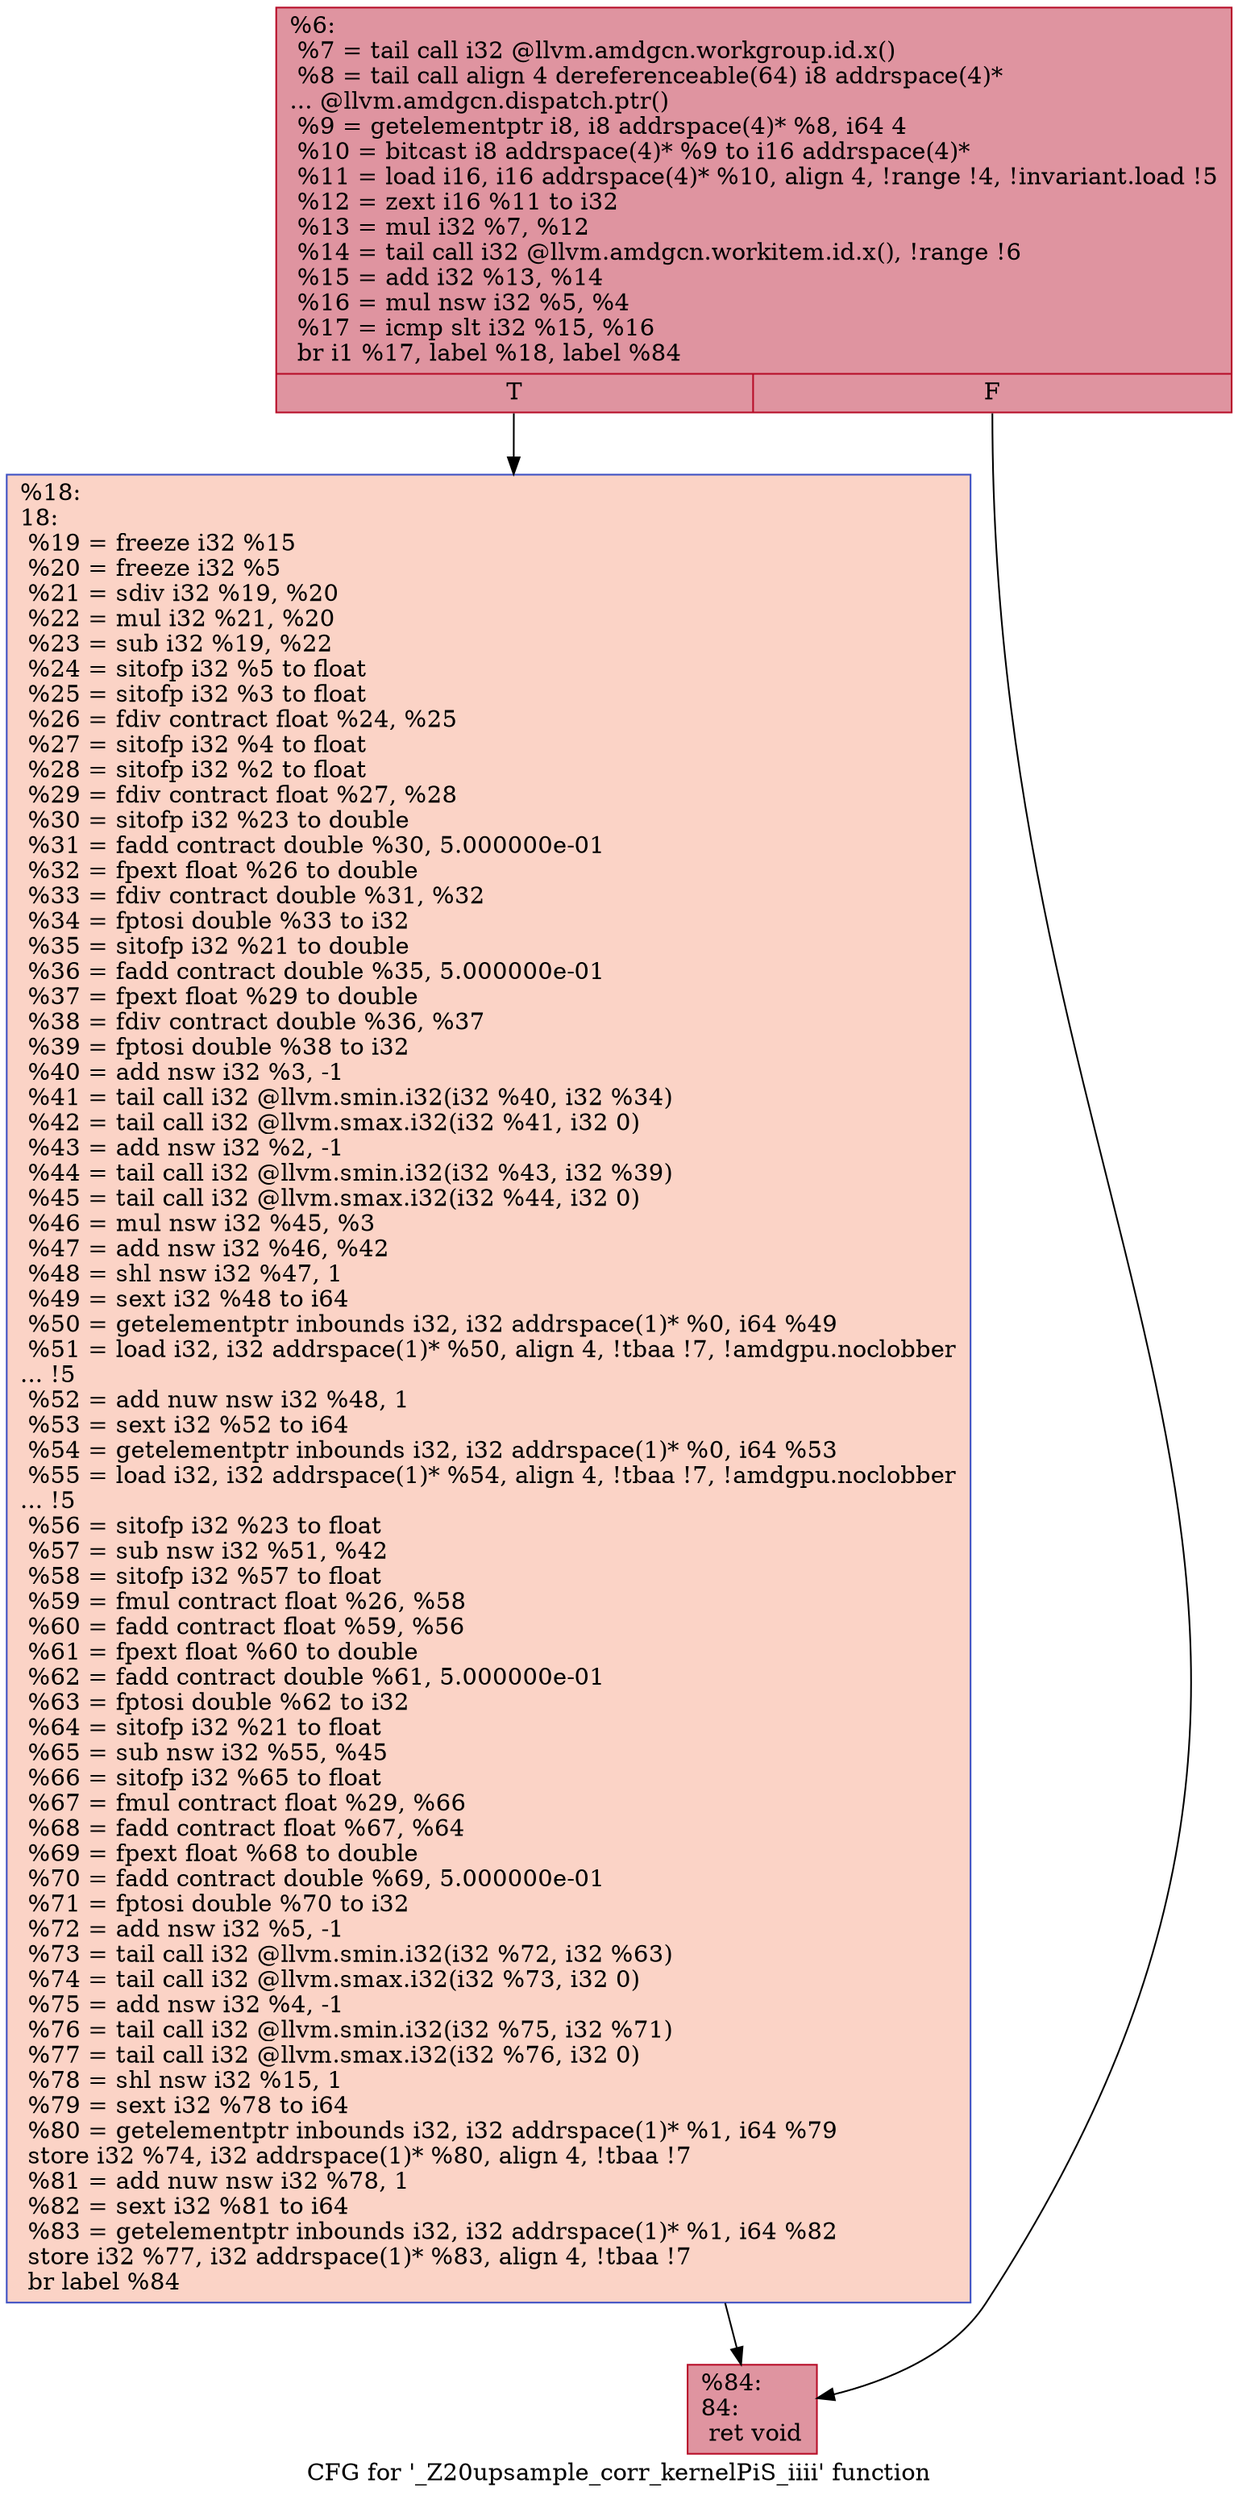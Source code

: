 digraph "CFG for '_Z20upsample_corr_kernelPiS_iiii' function" {
	label="CFG for '_Z20upsample_corr_kernelPiS_iiii' function";

	Node0x625cb30 [shape=record,color="#b70d28ff", style=filled, fillcolor="#b70d2870",label="{%6:\l  %7 = tail call i32 @llvm.amdgcn.workgroup.id.x()\l  %8 = tail call align 4 dereferenceable(64) i8 addrspace(4)*\l... @llvm.amdgcn.dispatch.ptr()\l  %9 = getelementptr i8, i8 addrspace(4)* %8, i64 4\l  %10 = bitcast i8 addrspace(4)* %9 to i16 addrspace(4)*\l  %11 = load i16, i16 addrspace(4)* %10, align 4, !range !4, !invariant.load !5\l  %12 = zext i16 %11 to i32\l  %13 = mul i32 %7, %12\l  %14 = tail call i32 @llvm.amdgcn.workitem.id.x(), !range !6\l  %15 = add i32 %13, %14\l  %16 = mul nsw i32 %5, %4\l  %17 = icmp slt i32 %15, %16\l  br i1 %17, label %18, label %84\l|{<s0>T|<s1>F}}"];
	Node0x625cb30:s0 -> Node0x625eb50;
	Node0x625cb30:s1 -> Node0x625ebe0;
	Node0x625eb50 [shape=record,color="#3d50c3ff", style=filled, fillcolor="#f59c7d70",label="{%18:\l18:                                               \l  %19 = freeze i32 %15\l  %20 = freeze i32 %5\l  %21 = sdiv i32 %19, %20\l  %22 = mul i32 %21, %20\l  %23 = sub i32 %19, %22\l  %24 = sitofp i32 %5 to float\l  %25 = sitofp i32 %3 to float\l  %26 = fdiv contract float %24, %25\l  %27 = sitofp i32 %4 to float\l  %28 = sitofp i32 %2 to float\l  %29 = fdiv contract float %27, %28\l  %30 = sitofp i32 %23 to double\l  %31 = fadd contract double %30, 5.000000e-01\l  %32 = fpext float %26 to double\l  %33 = fdiv contract double %31, %32\l  %34 = fptosi double %33 to i32\l  %35 = sitofp i32 %21 to double\l  %36 = fadd contract double %35, 5.000000e-01\l  %37 = fpext float %29 to double\l  %38 = fdiv contract double %36, %37\l  %39 = fptosi double %38 to i32\l  %40 = add nsw i32 %3, -1\l  %41 = tail call i32 @llvm.smin.i32(i32 %40, i32 %34)\l  %42 = tail call i32 @llvm.smax.i32(i32 %41, i32 0)\l  %43 = add nsw i32 %2, -1\l  %44 = tail call i32 @llvm.smin.i32(i32 %43, i32 %39)\l  %45 = tail call i32 @llvm.smax.i32(i32 %44, i32 0)\l  %46 = mul nsw i32 %45, %3\l  %47 = add nsw i32 %46, %42\l  %48 = shl nsw i32 %47, 1\l  %49 = sext i32 %48 to i64\l  %50 = getelementptr inbounds i32, i32 addrspace(1)* %0, i64 %49\l  %51 = load i32, i32 addrspace(1)* %50, align 4, !tbaa !7, !amdgpu.noclobber\l... !5\l  %52 = add nuw nsw i32 %48, 1\l  %53 = sext i32 %52 to i64\l  %54 = getelementptr inbounds i32, i32 addrspace(1)* %0, i64 %53\l  %55 = load i32, i32 addrspace(1)* %54, align 4, !tbaa !7, !amdgpu.noclobber\l... !5\l  %56 = sitofp i32 %23 to float\l  %57 = sub nsw i32 %51, %42\l  %58 = sitofp i32 %57 to float\l  %59 = fmul contract float %26, %58\l  %60 = fadd contract float %59, %56\l  %61 = fpext float %60 to double\l  %62 = fadd contract double %61, 5.000000e-01\l  %63 = fptosi double %62 to i32\l  %64 = sitofp i32 %21 to float\l  %65 = sub nsw i32 %55, %45\l  %66 = sitofp i32 %65 to float\l  %67 = fmul contract float %29, %66\l  %68 = fadd contract float %67, %64\l  %69 = fpext float %68 to double\l  %70 = fadd contract double %69, 5.000000e-01\l  %71 = fptosi double %70 to i32\l  %72 = add nsw i32 %5, -1\l  %73 = tail call i32 @llvm.smin.i32(i32 %72, i32 %63)\l  %74 = tail call i32 @llvm.smax.i32(i32 %73, i32 0)\l  %75 = add nsw i32 %4, -1\l  %76 = tail call i32 @llvm.smin.i32(i32 %75, i32 %71)\l  %77 = tail call i32 @llvm.smax.i32(i32 %76, i32 0)\l  %78 = shl nsw i32 %15, 1\l  %79 = sext i32 %78 to i64\l  %80 = getelementptr inbounds i32, i32 addrspace(1)* %1, i64 %79\l  store i32 %74, i32 addrspace(1)* %80, align 4, !tbaa !7\l  %81 = add nuw nsw i32 %78, 1\l  %82 = sext i32 %81 to i64\l  %83 = getelementptr inbounds i32, i32 addrspace(1)* %1, i64 %82\l  store i32 %77, i32 addrspace(1)* %83, align 4, !tbaa !7\l  br label %84\l}"];
	Node0x625eb50 -> Node0x625ebe0;
	Node0x625ebe0 [shape=record,color="#b70d28ff", style=filled, fillcolor="#b70d2870",label="{%84:\l84:                                               \l  ret void\l}"];
}
